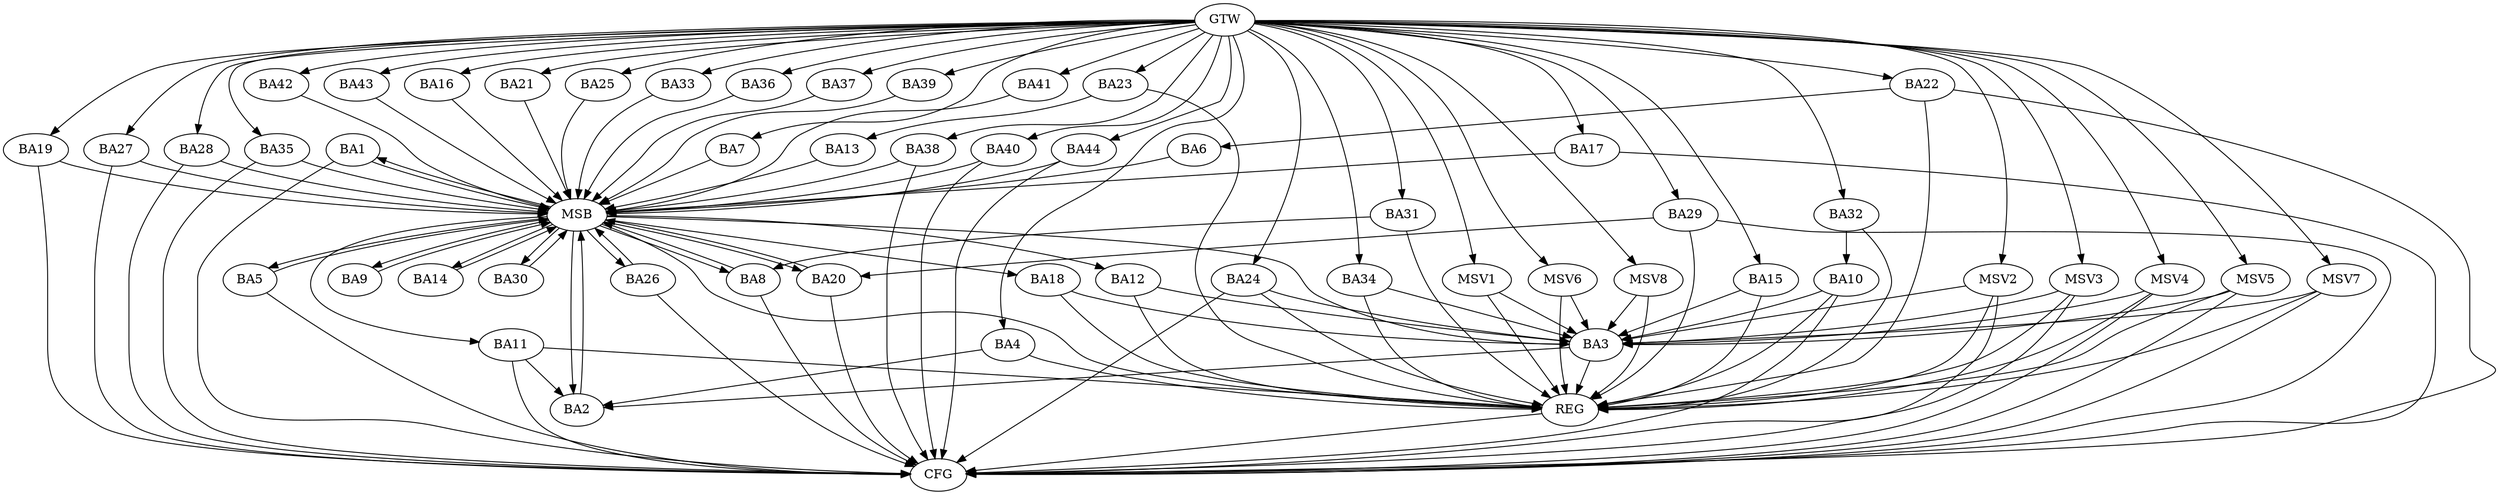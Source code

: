 strict digraph G {
  BA1 [ label="BA1" ];
  BA2 [ label="BA2" ];
  BA3 [ label="BA3" ];
  BA4 [ label="BA4" ];
  BA5 [ label="BA5" ];
  BA6 [ label="BA6" ];
  BA7 [ label="BA7" ];
  BA8 [ label="BA8" ];
  BA9 [ label="BA9" ];
  BA10 [ label="BA10" ];
  BA11 [ label="BA11" ];
  BA12 [ label="BA12" ];
  BA13 [ label="BA13" ];
  BA14 [ label="BA14" ];
  BA15 [ label="BA15" ];
  BA16 [ label="BA16" ];
  BA17 [ label="BA17" ];
  BA18 [ label="BA18" ];
  BA19 [ label="BA19" ];
  BA20 [ label="BA20" ];
  BA21 [ label="BA21" ];
  BA22 [ label="BA22" ];
  BA23 [ label="BA23" ];
  BA24 [ label="BA24" ];
  BA25 [ label="BA25" ];
  BA26 [ label="BA26" ];
  BA27 [ label="BA27" ];
  BA28 [ label="BA28" ];
  BA29 [ label="BA29" ];
  BA30 [ label="BA30" ];
  BA31 [ label="BA31" ];
  BA32 [ label="BA32" ];
  BA33 [ label="BA33" ];
  BA34 [ label="BA34" ];
  BA35 [ label="BA35" ];
  BA36 [ label="BA36" ];
  BA37 [ label="BA37" ];
  BA38 [ label="BA38" ];
  BA39 [ label="BA39" ];
  BA40 [ label="BA40" ];
  BA41 [ label="BA41" ];
  BA42 [ label="BA42" ];
  BA43 [ label="BA43" ];
  BA44 [ label="BA44" ];
  GTW [ label="GTW" ];
  REG [ label="REG" ];
  MSB [ label="MSB" ];
  CFG [ label="CFG" ];
  MSV1 [ label="MSV1" ];
  MSV2 [ label="MSV2" ];
  MSV3 [ label="MSV3" ];
  MSV4 [ label="MSV4" ];
  MSV5 [ label="MSV5" ];
  MSV6 [ label="MSV6" ];
  MSV7 [ label="MSV7" ];
  MSV8 [ label="MSV8" ];
  BA3 -> BA2;
  BA4 -> BA2;
  BA10 -> BA3;
  BA11 -> BA2;
  BA12 -> BA3;
  BA15 -> BA3;
  BA18 -> BA3;
  BA22 -> BA6;
  BA23 -> BA13;
  BA24 -> BA3;
  BA29 -> BA20;
  BA31 -> BA8;
  BA32 -> BA10;
  BA34 -> BA3;
  GTW -> BA4;
  GTW -> BA7;
  GTW -> BA15;
  GTW -> BA16;
  GTW -> BA17;
  GTW -> BA19;
  GTW -> BA21;
  GTW -> BA22;
  GTW -> BA23;
  GTW -> BA24;
  GTW -> BA25;
  GTW -> BA27;
  GTW -> BA28;
  GTW -> BA29;
  GTW -> BA31;
  GTW -> BA32;
  GTW -> BA33;
  GTW -> BA34;
  GTW -> BA35;
  GTW -> BA36;
  GTW -> BA37;
  GTW -> BA38;
  GTW -> BA39;
  GTW -> BA40;
  GTW -> BA41;
  GTW -> BA42;
  GTW -> BA43;
  GTW -> BA44;
  BA3 -> REG;
  BA4 -> REG;
  BA10 -> REG;
  BA11 -> REG;
  BA12 -> REG;
  BA15 -> REG;
  BA18 -> REG;
  BA22 -> REG;
  BA23 -> REG;
  BA24 -> REG;
  BA29 -> REG;
  BA31 -> REG;
  BA32 -> REG;
  BA34 -> REG;
  BA1 -> MSB;
  MSB -> BA2;
  MSB -> REG;
  BA2 -> MSB;
  MSB -> BA1;
  BA5 -> MSB;
  BA6 -> MSB;
  MSB -> BA3;
  BA7 -> MSB;
  BA8 -> MSB;
  BA9 -> MSB;
  BA13 -> MSB;
  MSB -> BA8;
  BA14 -> MSB;
  BA16 -> MSB;
  MSB -> BA9;
  BA17 -> MSB;
  BA19 -> MSB;
  BA20 -> MSB;
  MSB -> BA12;
  BA21 -> MSB;
  MSB -> BA18;
  BA25 -> MSB;
  MSB -> BA5;
  BA26 -> MSB;
  BA27 -> MSB;
  MSB -> BA14;
  BA28 -> MSB;
  BA30 -> MSB;
  BA33 -> MSB;
  BA35 -> MSB;
  BA36 -> MSB;
  BA37 -> MSB;
  BA38 -> MSB;
  BA39 -> MSB;
  BA40 -> MSB;
  MSB -> BA20;
  BA41 -> MSB;
  MSB -> BA26;
  BA42 -> MSB;
  MSB -> BA11;
  BA43 -> MSB;
  BA44 -> MSB;
  MSB -> BA30;
  BA24 -> CFG;
  BA10 -> CFG;
  BA11 -> CFG;
  BA20 -> CFG;
  BA19 -> CFG;
  BA26 -> CFG;
  BA40 -> CFG;
  BA35 -> CFG;
  BA28 -> CFG;
  BA8 -> CFG;
  BA38 -> CFG;
  BA44 -> CFG;
  BA17 -> CFG;
  BA29 -> CFG;
  BA22 -> CFG;
  BA5 -> CFG;
  BA27 -> CFG;
  BA1 -> CFG;
  REG -> CFG;
  MSV1 -> BA3;
  MSV2 -> BA3;
  MSV3 -> BA3;
  MSV4 -> BA3;
  MSV5 -> BA3;
  GTW -> MSV1;
  MSV1 -> REG;
  GTW -> MSV2;
  MSV2 -> REG;
  MSV2 -> CFG;
  GTW -> MSV3;
  MSV3 -> REG;
  MSV3 -> CFG;
  GTW -> MSV4;
  MSV4 -> REG;
  MSV4 -> CFG;
  GTW -> MSV5;
  MSV5 -> REG;
  MSV5 -> CFG;
  MSV6 -> BA3;
  MSV7 -> BA3;
  MSV8 -> BA3;
  GTW -> MSV6;
  MSV6 -> REG;
  GTW -> MSV7;
  MSV7 -> REG;
  MSV7 -> CFG;
  GTW -> MSV8;
  MSV8 -> REG;
}
